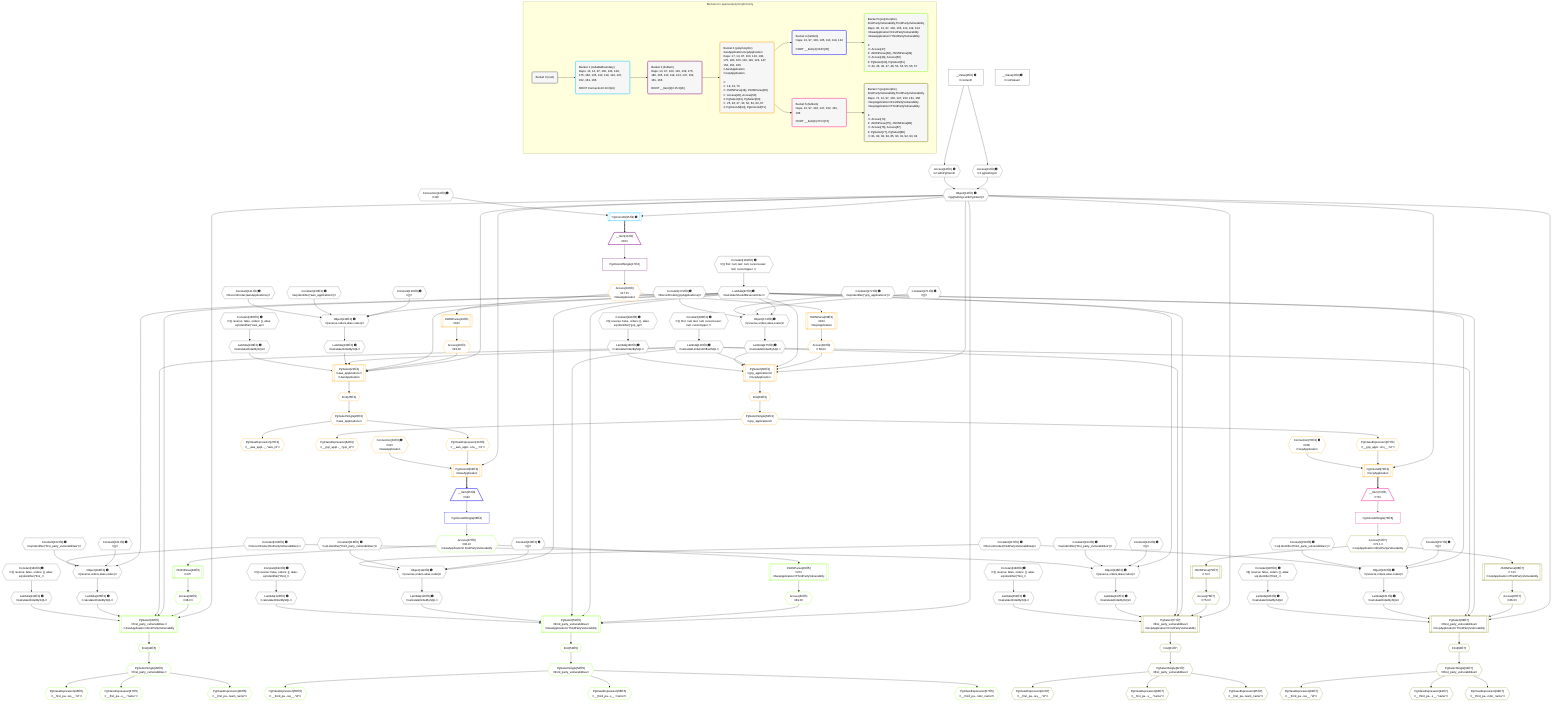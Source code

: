 %%{init: {'themeVariables': { 'fontSize': '12px'}}}%%
graph TD
    classDef path fill:#eee,stroke:#000,color:#000
    classDef plan fill:#fff,stroke-width:1px,color:#000
    classDef itemplan fill:#fff,stroke-width:2px,color:#000
    classDef unbatchedplan fill:#dff,stroke-width:1px,color:#000
    classDef sideeffectplan fill:#fcc,stroke-width:2px,color:#000
    classDef bucket fill:#f6f6f6,color:#000,stroke-width:2px,text-align:left


    %% plan dependencies
    Object104{{"Object[104∈0] ➊<br />ᐸ{reverse,orders,alias,codec}ᐳ"}}:::plan
    Lambda97{{"Lambda[97∈0] ➊<br />ᐸcalculateShouldReverseOrderᐳ"}}:::plan
    Constant101{{"Constant[101∈0] ➊<br />ᐸ[]ᐳ"}}:::plan
    Constant102{{"Constant[102∈0] ➊<br />ᐸsql.identifier(”first_party_vulnerabilities”)ᐳ"}}:::plan
    Constant103{{"Constant[103∈0] ➊<br />ᐸRecordCodec(firstPartyVulnerabilities)ᐳ"}}:::plan
    Lambda97 & Constant101 & Constant102 & Constant103 --> Object104
    Object118{{"Object[118∈0] ➊<br />ᐸ{reverse,orders,alias,codec}ᐳ"}}:::plan
    Constant115{{"Constant[115∈0] ➊<br />ᐸ[]ᐳ"}}:::plan
    Constant116{{"Constant[116∈0] ➊<br />ᐸsql.identifier(”third_party_vulnerabilities”)ᐳ"}}:::plan
    Constant117{{"Constant[117∈0] ➊<br />ᐸRecordCodec(thirdPartyVulnerabilities)ᐳ"}}:::plan
    Lambda97 & Constant115 & Constant116 & Constant117 --> Object118
    Object132{{"Object[132∈0] ➊<br />ᐸ{reverse,orders,alias,codec}ᐳ"}}:::plan
    Constant129{{"Constant[129∈0] ➊<br />ᐸ[]ᐳ"}}:::plan
    Constant130{{"Constant[130∈0] ➊<br />ᐸsql.identifier(”aws_applications”)ᐳ"}}:::plan
    Constant131{{"Constant[131∈0] ➊<br />ᐸRecordCodec(awsApplications)ᐳ"}}:::plan
    Lambda97 & Constant129 & Constant130 & Constant131 --> Object132
    Object146{{"Object[146∈0] ➊<br />ᐸ{reverse,orders,alias,codec}ᐳ"}}:::plan
    Constant143{{"Constant[143∈0] ➊<br />ᐸ[]ᐳ"}}:::plan
    Constant144{{"Constant[144∈0] ➊<br />ᐸsql.identifier(”first_party_vulnerabilities”)ᐳ"}}:::plan
    Lambda97 & Constant143 & Constant144 & Constant103 --> Object146
    Object160{{"Object[160∈0] ➊<br />ᐸ{reverse,orders,alias,codec}ᐳ"}}:::plan
    Constant157{{"Constant[157∈0] ➊<br />ᐸ[]ᐳ"}}:::plan
    Constant158{{"Constant[158∈0] ➊<br />ᐸsql.identifier(”third_party_vulnerabilities”)ᐳ"}}:::plan
    Lambda97 & Constant157 & Constant158 & Constant117 --> Object160
    Object174{{"Object[174∈0] ➊<br />ᐸ{reverse,orders,alias,codec}ᐳ"}}:::plan
    Constant171{{"Constant[171∈0] ➊<br />ᐸ[]ᐳ"}}:::plan
    Constant172{{"Constant[172∈0] ➊<br />ᐸsql.identifier(”gcp_applications”)ᐳ"}}:::plan
    Constant173{{"Constant[173∈0] ➊<br />ᐸRecordCodec(gcpApplications)ᐳ"}}:::plan
    Lambda97 & Constant171 & Constant172 & Constant173 --> Object174
    Object13{{"Object[13∈0] ➊<br />ᐸ{pgSettings,withPgClient}ᐳ"}}:::plan
    Access11{{"Access[11∈0] ➊<br />ᐸ2.pgSettingsᐳ"}}:::plan
    Access12{{"Access[12∈0] ➊<br />ᐸ2.withPgClientᐳ"}}:::plan
    Access11 & Access12 --> Object13
    __Value2["__Value[2∈0] ➊<br />ᐸcontextᐳ"]:::plan
    __Value2 --> Access11
    __Value2 --> Access12
    Constant181{{"Constant[181∈0] ➊<br />ᐸ§{ first: null, last: null, cursorLower: null, cursorUpper: ᐳ"}}:::plan
    Constant181 --> Lambda97
    Lambda100{{"Lambda[100∈0] ➊<br />ᐸcalculateLimitAndOffsetSQLᐳ"}}:::plan
    Constant182{{"Constant[182∈0] ➊<br />ᐸ§{ first: null, last: null, cursorLower: null, cursorUpper: ᐳ"}}:::plan
    Constant182 --> Lambda100
    Lambda105{{"Lambda[105∈0] ➊<br />ᐸcalculateOrderBySQLᐳ"}}:::plan
    Object104 --> Lambda105
    Lambda110{{"Lambda[110∈0] ➊<br />ᐸcalculateOrderBySQLᐳ"}}:::plan
    Constant183{{"Constant[183∈0] ➊<br />ᐸ§{ reverse: false, orders: [], alias: sql.identifier(”first_ᐳ"}}:::plan
    Constant183 --> Lambda110
    Lambda119{{"Lambda[119∈0] ➊<br />ᐸcalculateOrderBySQLᐳ"}}:::plan
    Object118 --> Lambda119
    Lambda124{{"Lambda[124∈0] ➊<br />ᐸcalculateOrderBySQLᐳ"}}:::plan
    Constant184{{"Constant[184∈0] ➊<br />ᐸ§{ reverse: false, orders: [], alias: sql.identifier(”third_ᐳ"}}:::plan
    Constant184 --> Lambda124
    Lambda133{{"Lambda[133∈0] ➊<br />ᐸcalculateOrderBySQLᐳ"}}:::plan
    Object132 --> Lambda133
    Lambda138{{"Lambda[138∈0] ➊<br />ᐸcalculateOrderBySQLᐳ"}}:::plan
    Constant185{{"Constant[185∈0] ➊<br />ᐸ§{ reverse: false, orders: [], alias: sql.identifier(”aws_apᐳ"}}:::plan
    Constant185 --> Lambda138
    Lambda147{{"Lambda[147∈0] ➊<br />ᐸcalculateOrderBySQLᐳ"}}:::plan
    Object146 --> Lambda147
    Lambda152{{"Lambda[152∈0] ➊<br />ᐸcalculateOrderBySQLᐳ"}}:::plan
    Constant186{{"Constant[186∈0] ➊<br />ᐸ§{ reverse: false, orders: [], alias: sql.identifier(”first_ᐳ"}}:::plan
    Constant186 --> Lambda152
    Lambda161{{"Lambda[161∈0] ➊<br />ᐸcalculateOrderBySQLᐳ"}}:::plan
    Object160 --> Lambda161
    Lambda166{{"Lambda[166∈0] ➊<br />ᐸcalculateOrderBySQLᐳ"}}:::plan
    Constant187{{"Constant[187∈0] ➊<br />ᐸ§{ reverse: false, orders: [], alias: sql.identifier(”third_ᐳ"}}:::plan
    Constant187 --> Lambda166
    Lambda175{{"Lambda[175∈0] ➊<br />ᐸcalculateOrderBySQLᐳ"}}:::plan
    Object174 --> Lambda175
    Lambda180{{"Lambda[180∈0] ➊<br />ᐸcalculateOrderBySQLᐳ"}}:::plan
    Constant188{{"Constant[188∈0] ➊<br />ᐸ§{ reverse: false, orders: [], alias: sql.identifier(”gcp_apᐳ"}}:::plan
    Constant188 --> Lambda180
    __Value4["__Value[4∈0] ➊<br />ᐸrootValueᐳ"]:::plan
    Connection14{{"Connection[14∈0] ➊<br />ᐸ10ᐳ"}}:::plan
    PgUnionAll15[["PgUnionAll[15∈1] ➊"]]:::plan
    Object13 & Connection14 --> PgUnionAll15
    __Item16[/"__Item[16∈2]<br />ᐸ15ᐳ"\]:::itemplan
    PgUnionAll15 ==> __Item16
    PgUnionAllSingle17["PgUnionAllSingle[17∈2]"]:::plan
    __Item16 --> PgUnionAllSingle17
    PgSelect21[["PgSelect[21∈3]<br />ᐸaws_applicationsᐳ<br />ᐳAwsApplication"]]:::plan
    Access20{{"Access[20∈3]<br />ᐸ19.0ᐳ"}}:::plan
    Object13 & Access20 & Lambda97 & Lambda100 & Lambda133 & Lambda138 --> PgSelect21
    PgSelect60[["PgSelect[60∈3]<br />ᐸgcp_applicationsᐳ<br />ᐳGcpApplication"]]:::plan
    Access59{{"Access[59∈3]<br />ᐸ58.0ᐳ"}}:::plan
    Object13 & Access59 & Lambda97 & Lambda100 & Lambda175 & Lambda180 --> PgSelect60
    PgUnionAll34[["PgUnionAll[34∈3]<br />ᐳAwsApplication"]]:::plan
    PgClassExpression30{{"PgClassExpression[30∈3]<br />ᐸ__aws_appl...ons__.”id”ᐳ"}}:::plan
    Connection33{{"Connection[33∈3] ➊<br />ᐸ31ᐳ<br />ᐳAwsApplication"}}:::plan
    Object13 & PgClassExpression30 & Connection33 --> PgUnionAll34
    PgUnionAll71[["PgUnionAll[71∈3]<br />ᐳGcpApplication"]]:::plan
    PgClassExpression67{{"PgClassExpression[67∈3]<br />ᐸ__gcp_appl...ons__.”id”ᐳ"}}:::plan
    Connection70{{"Connection[70∈3] ➊<br />ᐸ68ᐳ<br />ᐳGcpApplication"}}:::plan
    Object13 & PgClassExpression67 & Connection70 --> PgUnionAll71
    Access18{{"Access[18∈3]<br />ᐸ17.1ᐳ<br />ᐳAwsApplication"}}:::plan
    PgUnionAllSingle17 --> Access18
    JSONParse19[["JSONParse[19∈3]<br />ᐸ18ᐳ"]]:::plan
    Access18 --> JSONParse19
    JSONParse19 --> Access20
    First25{{"First[25∈3]"}}:::plan
    PgSelect21 --> First25
    PgSelectSingle26{{"PgSelectSingle[26∈3]<br />ᐸaws_applicationsᐳ"}}:::plan
    First25 --> PgSelectSingle26
    PgClassExpression27{{"PgClassExpression[27∈3]<br />ᐸ__aws_appl..._.”aws_id”ᐳ"}}:::plan
    PgSelectSingle26 --> PgClassExpression27
    PgSelectSingle26 --> PgClassExpression30
    JSONParse58[["JSONParse[58∈3]<br />ᐸ18ᐳ<br />ᐳGcpApplication"]]:::plan
    Access18 --> JSONParse58
    JSONParse58 --> Access59
    First62{{"First[62∈3]"}}:::plan
    PgSelect60 --> First62
    PgSelectSingle63{{"PgSelectSingle[63∈3]<br />ᐸgcp_applicationsᐳ"}}:::plan
    First62 --> PgSelectSingle63
    PgClassExpression64{{"PgClassExpression[64∈3]<br />ᐸ__gcp_appl..._.”gcp_id”ᐳ"}}:::plan
    PgSelectSingle63 --> PgClassExpression64
    PgSelectSingle63 --> PgClassExpression67
    __Item35[/"__Item[35∈4]<br />ᐸ34ᐳ"\]:::itemplan
    PgUnionAll34 ==> __Item35
    PgUnionAllSingle36["PgUnionAllSingle[36∈4]"]:::plan
    __Item35 --> PgUnionAllSingle36
    PgSelect40[["PgSelect[40∈5]<br />ᐸfirst_party_vulnerabilitiesᐳ<br />ᐳAwsApplicationᐳFirstPartyVulnerability"]]:::plan
    Access39{{"Access[39∈5]<br />ᐸ38.0ᐳ"}}:::plan
    Object13 & Access39 & Lambda97 & Lambda100 & Lambda105 & Lambda110 --> PgSelect40
    PgSelect51[["PgSelect[51∈5]<br />ᐸthird_party_vulnerabilitiesᐳ<br />ᐳAwsApplicationᐳThirdPartyVulnerability"]]:::plan
    Access50{{"Access[50∈5]<br />ᐸ49.0ᐳ"}}:::plan
    Object13 & Access50 & Lambda97 & Lambda100 & Lambda119 & Lambda124 --> PgSelect51
    Access37{{"Access[37∈5]<br />ᐸ36.1ᐳ<br />ᐳAwsApplicationᐳFirstPartyVulnerability"}}:::plan
    PgUnionAllSingle36 --> Access37
    JSONParse38[["JSONParse[38∈5]<br />ᐸ37ᐳ"]]:::plan
    Access37 --> JSONParse38
    JSONParse38 --> Access39
    First44{{"First[44∈5]"}}:::plan
    PgSelect40 --> First44
    PgSelectSingle45{{"PgSelectSingle[45∈5]<br />ᐸfirst_party_vulnerabilitiesᐳ"}}:::plan
    First44 --> PgSelectSingle45
    PgClassExpression46{{"PgClassExpression[46∈5]<br />ᐸ__first_pa...ies__.”id”ᐳ"}}:::plan
    PgSelectSingle45 --> PgClassExpression46
    PgClassExpression47{{"PgClassExpression[47∈5]<br />ᐸ__first_pa...s__.”name”ᐳ"}}:::plan
    PgSelectSingle45 --> PgClassExpression47
    PgClassExpression48{{"PgClassExpression[48∈5]<br />ᐸ__first_pa...team_name”ᐳ"}}:::plan
    PgSelectSingle45 --> PgClassExpression48
    JSONParse49[["JSONParse[49∈5]<br />ᐸ37ᐳ<br />ᐳAwsApplicationᐳThirdPartyVulnerability"]]:::plan
    Access37 --> JSONParse49
    JSONParse49 --> Access50
    First53{{"First[53∈5]"}}:::plan
    PgSelect51 --> First53
    PgSelectSingle54{{"PgSelectSingle[54∈5]<br />ᐸthird_party_vulnerabilitiesᐳ"}}:::plan
    First53 --> PgSelectSingle54
    PgClassExpression55{{"PgClassExpression[55∈5]<br />ᐸ__third_pa...ies__.”id”ᐳ"}}:::plan
    PgSelectSingle54 --> PgClassExpression55
    PgClassExpression56{{"PgClassExpression[56∈5]<br />ᐸ__third_pa...s__.”name”ᐳ"}}:::plan
    PgSelectSingle54 --> PgClassExpression56
    PgClassExpression57{{"PgClassExpression[57∈5]<br />ᐸ__third_pa...ndor_name”ᐳ"}}:::plan
    PgSelectSingle54 --> PgClassExpression57
    __Item72[/"__Item[72∈6]<br />ᐸ71ᐳ"\]:::itemplan
    PgUnionAll71 ==> __Item72
    PgUnionAllSingle73["PgUnionAllSingle[73∈6]"]:::plan
    __Item72 --> PgUnionAllSingle73
    PgSelect77[["PgSelect[77∈7]<br />ᐸfirst_party_vulnerabilitiesᐳ<br />ᐳGcpApplicationᐳFirstPartyVulnerability"]]:::plan
    Access76{{"Access[76∈7]<br />ᐸ75.0ᐳ"}}:::plan
    Object13 & Access76 & Lambda97 & Lambda100 & Lambda147 & Lambda152 --> PgSelect77
    PgSelect88[["PgSelect[88∈7]<br />ᐸthird_party_vulnerabilitiesᐳ<br />ᐳGcpApplicationᐳThirdPartyVulnerability"]]:::plan
    Access87{{"Access[87∈7]<br />ᐸ86.0ᐳ"}}:::plan
    Object13 & Access87 & Lambda97 & Lambda100 & Lambda161 & Lambda166 --> PgSelect88
    Access74{{"Access[74∈7]<br />ᐸ73.1ᐳ<br />ᐳGcpApplicationᐳFirstPartyVulnerability"}}:::plan
    PgUnionAllSingle73 --> Access74
    JSONParse75[["JSONParse[75∈7]<br />ᐸ74ᐳ"]]:::plan
    Access74 --> JSONParse75
    JSONParse75 --> Access76
    First81{{"First[81∈7]"}}:::plan
    PgSelect77 --> First81
    PgSelectSingle82{{"PgSelectSingle[82∈7]<br />ᐸfirst_party_vulnerabilitiesᐳ"}}:::plan
    First81 --> PgSelectSingle82
    PgClassExpression83{{"PgClassExpression[83∈7]<br />ᐸ__first_pa...ies__.”id”ᐳ"}}:::plan
    PgSelectSingle82 --> PgClassExpression83
    PgClassExpression84{{"PgClassExpression[84∈7]<br />ᐸ__first_pa...s__.”name”ᐳ"}}:::plan
    PgSelectSingle82 --> PgClassExpression84
    PgClassExpression85{{"PgClassExpression[85∈7]<br />ᐸ__first_pa...team_name”ᐳ"}}:::plan
    PgSelectSingle82 --> PgClassExpression85
    JSONParse86[["JSONParse[86∈7]<br />ᐸ74ᐳ<br />ᐳGcpApplicationᐳThirdPartyVulnerability"]]:::plan
    Access74 --> JSONParse86
    JSONParse86 --> Access87
    First90{{"First[90∈7]"}}:::plan
    PgSelect88 --> First90
    PgSelectSingle91{{"PgSelectSingle[91∈7]<br />ᐸthird_party_vulnerabilitiesᐳ"}}:::plan
    First90 --> PgSelectSingle91
    PgClassExpression92{{"PgClassExpression[92∈7]<br />ᐸ__third_pa...ies__.”id”ᐳ"}}:::plan
    PgSelectSingle91 --> PgClassExpression92
    PgClassExpression93{{"PgClassExpression[93∈7]<br />ᐸ__third_pa...s__.”name”ᐳ"}}:::plan
    PgSelectSingle91 --> PgClassExpression93
    PgClassExpression94{{"PgClassExpression[94∈7]<br />ᐸ__third_pa...ndor_name”ᐳ"}}:::plan
    PgSelectSingle91 --> PgClassExpression94

    %% define steps

    subgraph "Buckets for queries/polymorphic/only"
    Bucket0("Bucket 0 (root)"):::bucket
    classDef bucket0 stroke:#696969
    class Bucket0,__Value2,__Value4,Access11,Access12,Object13,Connection14,Lambda97,Lambda100,Constant101,Constant102,Constant103,Object104,Lambda105,Lambda110,Constant115,Constant116,Constant117,Object118,Lambda119,Lambda124,Constant129,Constant130,Constant131,Object132,Lambda133,Lambda138,Constant143,Constant144,Object146,Lambda147,Lambda152,Constant157,Constant158,Object160,Lambda161,Lambda166,Constant171,Constant172,Constant173,Object174,Lambda175,Lambda180,Constant181,Constant182,Constant183,Constant184,Constant185,Constant186,Constant187,Constant188 bucket0
    Bucket1("Bucket 1 (nullableBoundary)<br />Deps: 13, 14, 97, 100, 133, 138, 175, 180, 105, 110, 119, 124, 147, 152, 161, 166<br /><br />ROOT Connectionᐸ10ᐳ[14]"):::bucket
    classDef bucket1 stroke:#00bfff
    class Bucket1,PgUnionAll15 bucket1
    Bucket2("Bucket 2 (listItem)<br />Deps: 13, 97, 100, 133, 138, 175, 180, 105, 110, 119, 124, 147, 152, 161, 166<br /><br />ROOT __Item{2}ᐸ15ᐳ[16]"):::bucket
    classDef bucket2 stroke:#7f007f
    class Bucket2,__Item16,PgUnionAllSingle17 bucket2
    Bucket3("Bucket 3 (polymorphic)<br />AwsApplication,GcpApplication<br />Deps: 17, 13, 97, 100, 133, 138, 175, 180, 105, 110, 119, 124, 147, 152, 161, 166<br />ᐳAwsApplication<br />ᐳGcpApplication<br /><br />1: <br />ᐳ: 18, 33, 70<br />2: JSONParse[19], JSONParse[58]<br />ᐳ: Access[20], Access[59]<br />3: PgSelect[21], PgSelect[60]<br />ᐳ: 25, 26, 27, 30, 62, 63, 64, 67<br />4: PgUnionAll[34], PgUnionAll[71]"):::bucket
    classDef bucket3 stroke:#ffa500
    class Bucket3,Access18,JSONParse19,Access20,PgSelect21,First25,PgSelectSingle26,PgClassExpression27,PgClassExpression30,Connection33,PgUnionAll34,JSONParse58,Access59,PgSelect60,First62,PgSelectSingle63,PgClassExpression64,PgClassExpression67,Connection70,PgUnionAll71 bucket3
    Bucket4("Bucket 4 (listItem)<br />Deps: 13, 97, 100, 105, 110, 119, 124<br /><br />ROOT __Item{4}ᐸ34ᐳ[35]"):::bucket
    classDef bucket4 stroke:#0000ff
    class Bucket4,__Item35,PgUnionAllSingle36 bucket4
    Bucket5("Bucket 5 (polymorphic)<br />FirstPartyVulnerability,ThirdPartyVulnerability<br />Deps: 36, 13, 97, 100, 105, 110, 119, 124<br />ᐳAwsApplicationᐳFirstPartyVulnerability<br />ᐳAwsApplicationᐳThirdPartyVulnerability<br /><br />1: <br />ᐳ: Access[37]<br />2: JSONParse[38], JSONParse[49]<br />ᐳ: Access[39], Access[50]<br />3: PgSelect[40], PgSelect[51]<br />ᐳ: 44, 45, 46, 47, 48, 53, 54, 55, 56, 57"):::bucket
    classDef bucket5 stroke:#7fff00
    class Bucket5,Access37,JSONParse38,Access39,PgSelect40,First44,PgSelectSingle45,PgClassExpression46,PgClassExpression47,PgClassExpression48,JSONParse49,Access50,PgSelect51,First53,PgSelectSingle54,PgClassExpression55,PgClassExpression56,PgClassExpression57 bucket5
    Bucket6("Bucket 6 (listItem)<br />Deps: 13, 97, 100, 147, 152, 161, 166<br /><br />ROOT __Item{6}ᐸ71ᐳ[72]"):::bucket
    classDef bucket6 stroke:#ff1493
    class Bucket6,__Item72,PgUnionAllSingle73 bucket6
    Bucket7("Bucket 7 (polymorphic)<br />FirstPartyVulnerability,ThirdPartyVulnerability<br />Deps: 73, 13, 97, 100, 147, 152, 161, 166<br />ᐳGcpApplicationᐳFirstPartyVulnerability<br />ᐳGcpApplicationᐳThirdPartyVulnerability<br /><br />1: <br />ᐳ: Access[74]<br />2: JSONParse[75], JSONParse[86]<br />ᐳ: Access[76], Access[87]<br />3: PgSelect[77], PgSelect[88]<br />ᐳ: 81, 82, 83, 84, 85, 90, 91, 92, 93, 94"):::bucket
    classDef bucket7 stroke:#808000
    class Bucket7,Access74,JSONParse75,Access76,PgSelect77,First81,PgSelectSingle82,PgClassExpression83,PgClassExpression84,PgClassExpression85,JSONParse86,Access87,PgSelect88,First90,PgSelectSingle91,PgClassExpression92,PgClassExpression93,PgClassExpression94 bucket7
    Bucket0 --> Bucket1
    Bucket1 --> Bucket2
    Bucket2 --> Bucket3
    Bucket3 --> Bucket4 & Bucket6
    Bucket4 --> Bucket5
    Bucket6 --> Bucket7
    end
